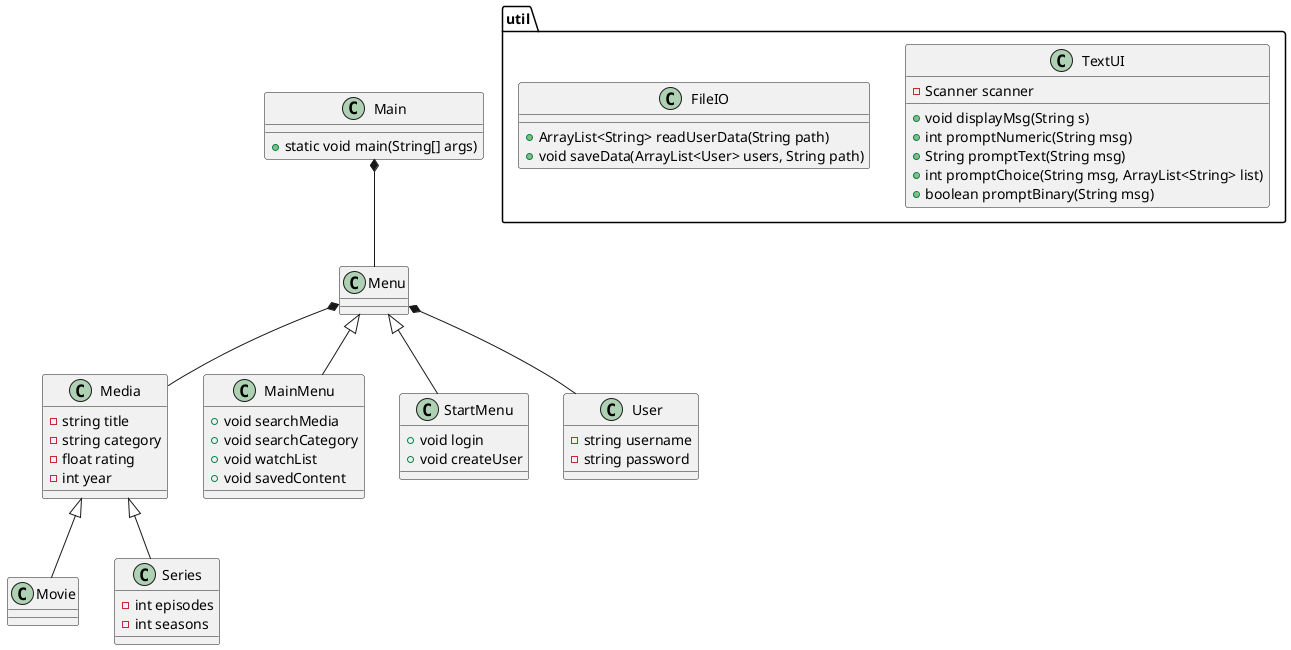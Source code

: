 @startuml
class Main{
+ static void main(String[] args)
}

class Media{
- string title
- string category
- float rating
- int year

}

class Menu{

}

class MainMenu {
    + void searchMedia
    + void searchCategory
    + void watchList
    + void savedContent
}

class StartMenu {
    + void login
    + void createUser

}


class Movie{
}

class Series{
- int episodes
- int seasons
}

class User{
- string username
- string password
}

package "util" {
class TextUI{
- Scanner scanner

+void displayMsg(String s)
+int promptNumeric(String msg)
+String promptText(String msg)
+int promptChoice(String msg, ArrayList<String> list)
+boolean promptBinary(String msg)
}
class FileIO{
+ArrayList<String> readUserData(String path)
+void saveData(ArrayList<User> users, String path)
}
}

Menu *-- Media
Media<|--Series
Media <|-- Movie
Menu *-- User
Main *-- Menu
Menu <|-- MainMenu
Menu <|-- StartMenu




@enduml